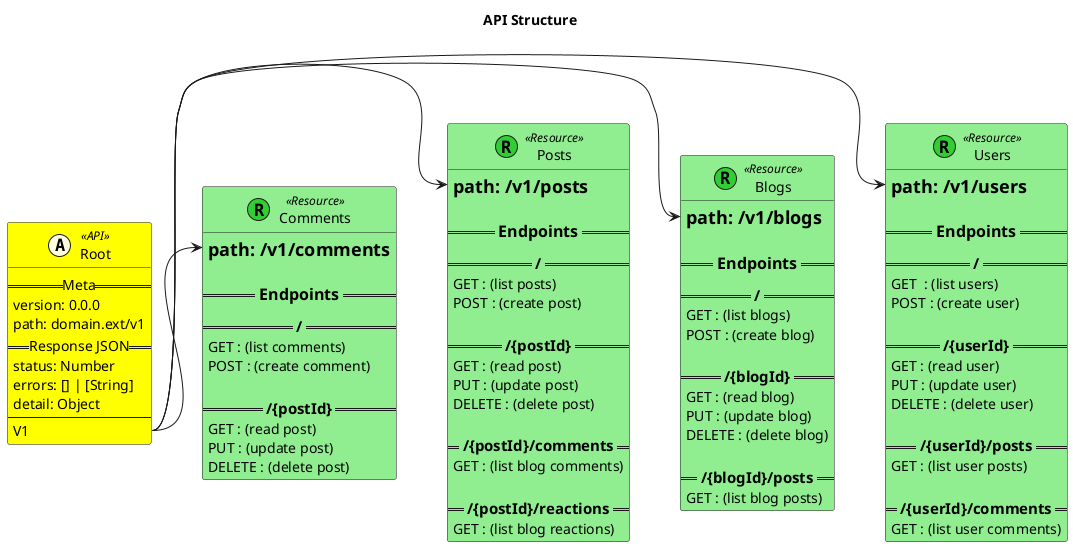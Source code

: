 @startuml

!function $resource($alias) !return "class " + $alias + "<< (R,LimeGreen) Resource>> #LightGreen"
!function $endpoints($alias) !return "class " + $alias + "<< (E,Crimson) Endpoints >> #LightPink" 
!function $seperator($text) !return "=="+"<U+0020>"+$text+"<U+0020>"+"=="

title API Structure

class Root <<(A,LightYellow) API>> #Yellow {
  == Meta ==
  version: 0.0.0
  path: domain.ext/v1
  == Response JSON ==
  status: Number
  errors: [] | [String]
  detail: Object
  --
  V1
}

together {
  $resource(Users) {
    =path: /v1/users
    
    ==$seperator("Endpoints")
    ===$seperator("/")
      GET  : (list users)
      POST : (create user)

    ===$seperator("/{userId}")
      GET : (read user)
      PUT : (update user)
      DELETE : (delete user)

    ===$seperator("/{userId}/posts")
      GET : (list user posts)

    ===$seperator("/{userId}/comments")
      GET : (list user comments)
  }

  $resource(Blogs) {
    =path: /v1/blogs
    
    ==$seperator("Endpoints")
    ===$seperator("/")
      GET : (list blogs)
      POST : (create blog)

    ===$seperator("/{blogId}")
      GET : (read blog)
      PUT : (update blog)
      DELETE : (delete blog)

    ===$seperator("/{blogId}/posts")
      GET : (list blog posts) 
  }

  $resource(Posts) {
    =path: /v1/posts
    
    ==$seperator("Endpoints")
    ===$seperator("/")
      GET : (list posts)
      POST : (create post)

    ===$seperator("/{postId}")
      GET : (read post)
      PUT : (update post)
      DELETE : (delete post)

    ===$seperator("/{postId}/comments")
      GET : (list blog comments)

    ===$seperator("/{postId}/reactions")
      GET : (list blog reactions)
  }

  $resource(Comments) {
    =path: /v1/comments
    
    ==$seperator("Endpoints")
    ===$seperator("/")
      GET : (list comments)
      POST : (create comment)

    ===$seperator("/{postId}")
      GET : (read post)
      PUT : (update post)
      DELETE : (delete post)
  }

}


Root::V1 -> Users::path
Root::V1 -> Blogs::path
Root::V1 -> Posts::path
Root::V1 -> Comments::path
@enduml
